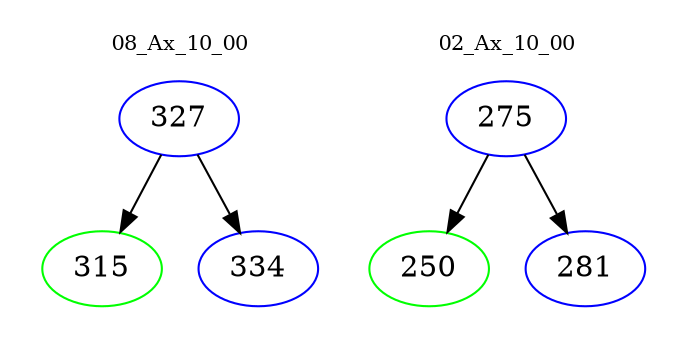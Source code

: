 digraph{
subgraph cluster_0 {
color = white
label = "08_Ax_10_00";
fontsize=10;
T0_327 [label="327", color="blue"]
T0_327 -> T0_315 [color="black"]
T0_315 [label="315", color="green"]
T0_327 -> T0_334 [color="black"]
T0_334 [label="334", color="blue"]
}
subgraph cluster_1 {
color = white
label = "02_Ax_10_00";
fontsize=10;
T1_275 [label="275", color="blue"]
T1_275 -> T1_250 [color="black"]
T1_250 [label="250", color="green"]
T1_275 -> T1_281 [color="black"]
T1_281 [label="281", color="blue"]
}
}
